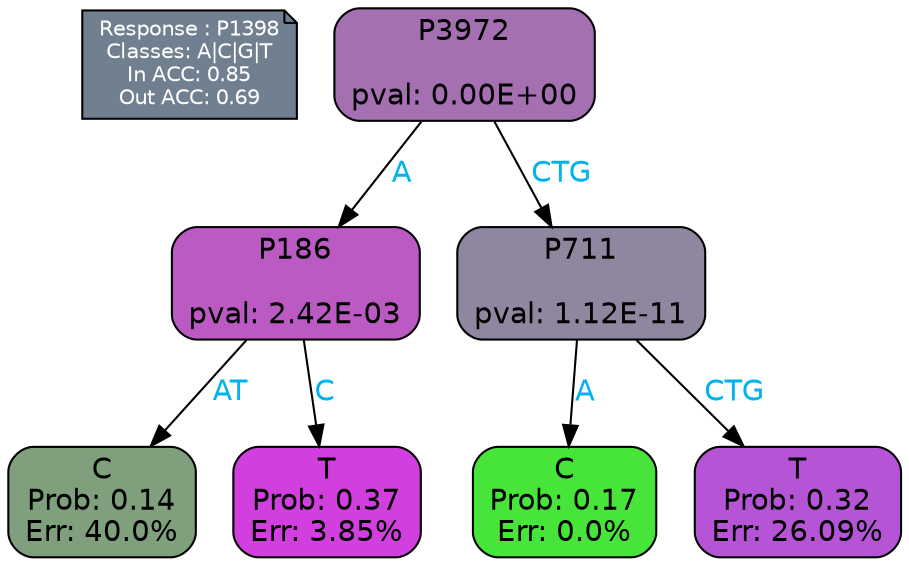 digraph Tree {
node [shape=box, style="filled, rounded", color="black", fontname=helvetica] ;
graph [ranksep=equally, splines=polylines, bgcolor=transparent, dpi=600] ;
edge [fontname=helvetica] ;
LEGEND [label="Response : P1398
Classes: A|C|G|T
In ACC: 0.85
Out ACC: 0.69
",shape=note,align=left,style=filled,fillcolor="slategray",fontcolor="white",fontsize=10];1 [label="P3972

pval: 0.00E+00", fillcolor="#a570b2"] ;
2 [label="P186

pval: 2.42E-03", fillcolor="#bb5ac3"] ;
3 [label="C
Prob: 0.14
Err: 40.0%", fillcolor="#80a07d"] ;
4 [label="T
Prob: 0.37
Err: 3.85%", fillcolor="#d13fde"] ;
5 [label="P711

pval: 1.12E-11", fillcolor="#8f86a0"] ;
6 [label="C
Prob: 0.17
Err: 0.0%", fillcolor="#47e539"] ;
7 [label="T
Prob: 0.32
Err: 26.09%", fillcolor="#b555d6"] ;
1 -> 2 [label="A",fontcolor=deepskyblue2] ;
1 -> 5 [label="CTG",fontcolor=deepskyblue2] ;
2 -> 3 [label="AT",fontcolor=deepskyblue2] ;
2 -> 4 [label="C",fontcolor=deepskyblue2] ;
5 -> 6 [label="A",fontcolor=deepskyblue2] ;
5 -> 7 [label="CTG",fontcolor=deepskyblue2] ;
{rank = same; 3;4;6;7;}{rank = same; LEGEND;1;}}